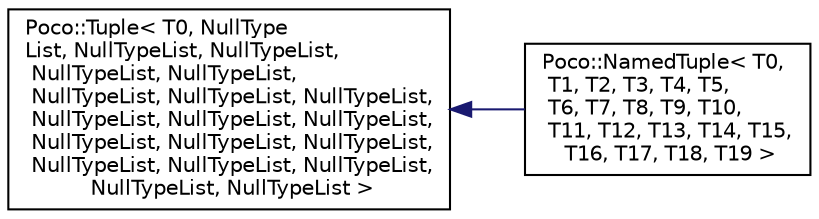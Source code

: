 digraph "Graphical Class Hierarchy"
{
 // LATEX_PDF_SIZE
  edge [fontname="Helvetica",fontsize="10",labelfontname="Helvetica",labelfontsize="10"];
  node [fontname="Helvetica",fontsize="10",shape=record];
  rankdir="LR";
  Node0 [label="Poco::Tuple\< T0, NullType\lList, NullTypeList, NullTypeList,\l NullTypeList, NullTypeList,\l NullTypeList, NullTypeList, NullTypeList,\l NullTypeList, NullTypeList, NullTypeList,\l NullTypeList, NullTypeList, NullTypeList,\l NullTypeList, NullTypeList, NullTypeList,\l NullTypeList, NullTypeList \>",height=0.2,width=0.4,color="black", fillcolor="white", style="filled",URL="$structPoco_1_1Tuple.html",tooltip=" "];
  Node0 -> Node1 [dir="back",color="midnightblue",fontsize="10",style="solid",fontname="Helvetica"];
  Node1 [label="Poco::NamedTuple\< T0,\l T1, T2, T3, T4, T5,\l T6, T7, T8, T9, T10,\l T11, T12, T13, T14, T15,\l T16, T17, T18, T19 \>",height=0.2,width=0.4,color="black", fillcolor="white", style="filled",URL="$structPoco_1_1NamedTuple.html",tooltip=" "];
}
